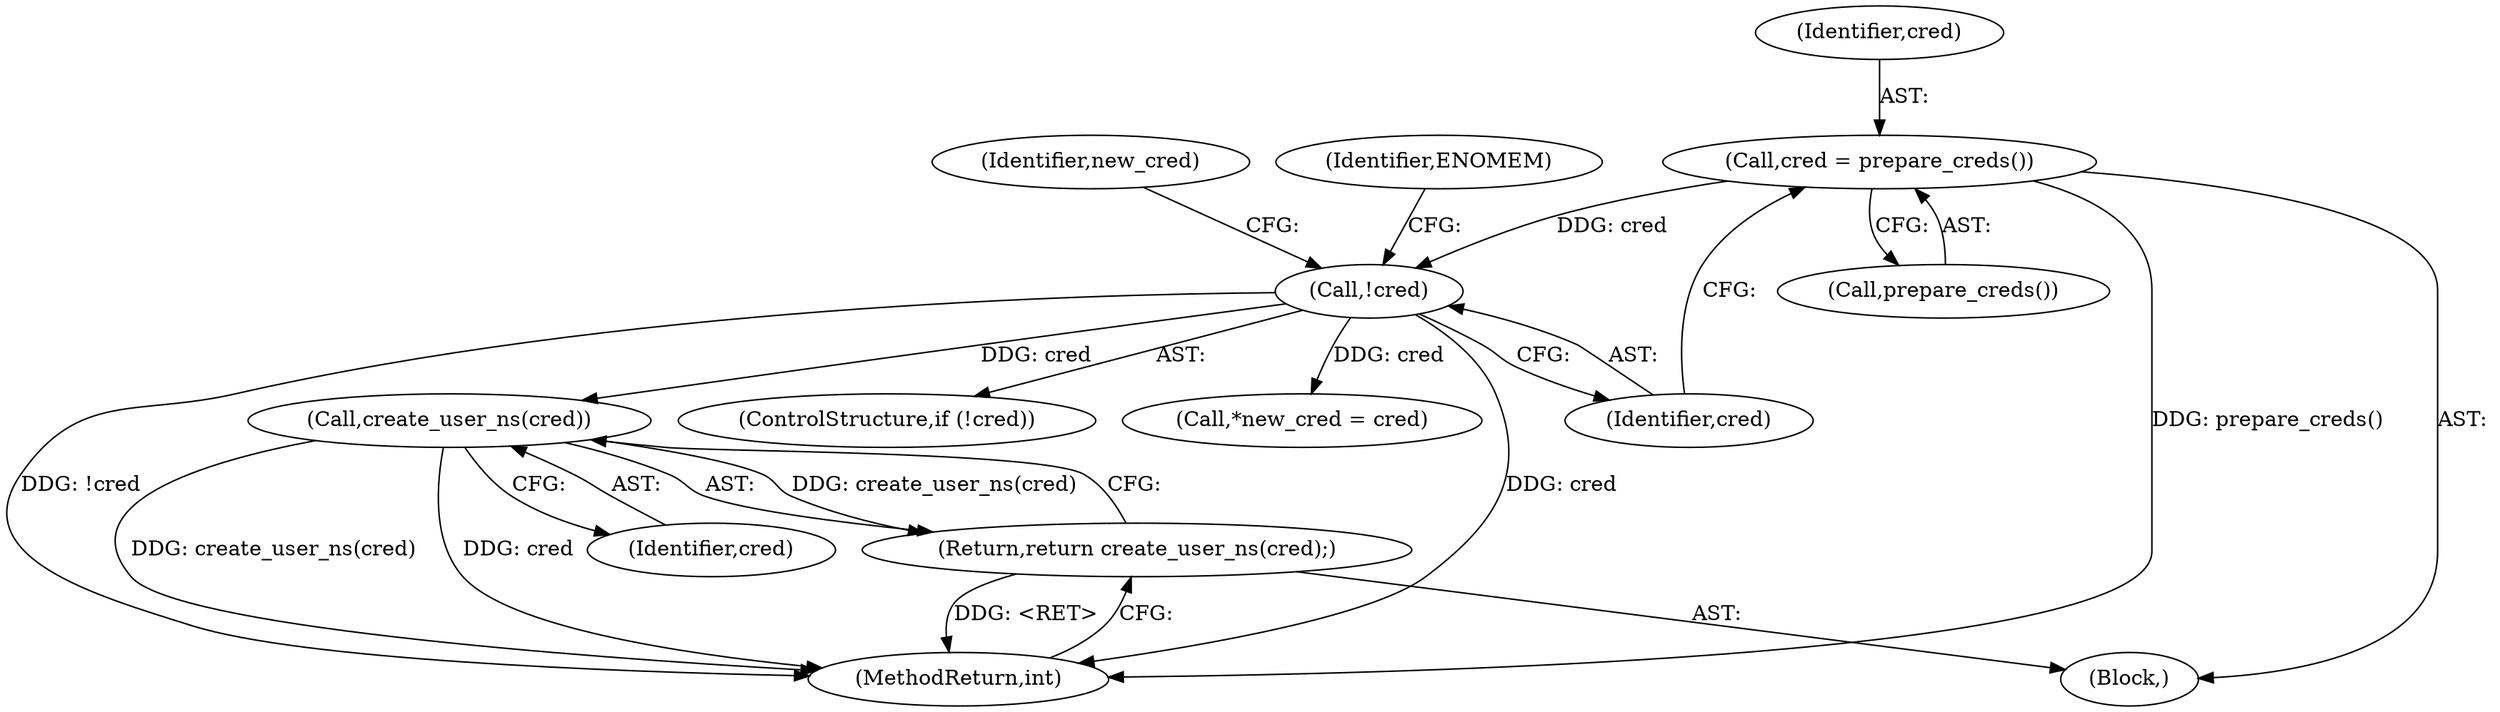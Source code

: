 digraph "1_linux_6160968cee8b90a5dd95318d716e31d7775c4ef3@API" {
"1000126" [label="(Call,create_user_ns(cred))"];
"1000116" [label="(Call,!cred)"];
"1000112" [label="(Call,cred = prepare_creds())"];
"1000125" [label="(Return,return create_user_ns(cred);)"];
"1000116" [label="(Call,!cred)"];
"1000115" [label="(ControlStructure,if (!cred))"];
"1000103" [label="(Block,)"];
"1000112" [label="(Call,cred = prepare_creds())"];
"1000114" [label="(Call,prepare_creds())"];
"1000117" [label="(Identifier,cred)"];
"1000126" [label="(Call,create_user_ns(cred))"];
"1000123" [label="(Identifier,new_cred)"];
"1000121" [label="(Call,*new_cred = cred)"];
"1000127" [label="(Identifier,cred)"];
"1000125" [label="(Return,return create_user_ns(cred);)"];
"1000113" [label="(Identifier,cred)"];
"1000128" [label="(MethodReturn,int)"];
"1000120" [label="(Identifier,ENOMEM)"];
"1000126" -> "1000125"  [label="AST: "];
"1000126" -> "1000127"  [label="CFG: "];
"1000127" -> "1000126"  [label="AST: "];
"1000125" -> "1000126"  [label="CFG: "];
"1000126" -> "1000128"  [label="DDG: create_user_ns(cred)"];
"1000126" -> "1000128"  [label="DDG: cred"];
"1000126" -> "1000125"  [label="DDG: create_user_ns(cred)"];
"1000116" -> "1000126"  [label="DDG: cred"];
"1000116" -> "1000115"  [label="AST: "];
"1000116" -> "1000117"  [label="CFG: "];
"1000117" -> "1000116"  [label="AST: "];
"1000120" -> "1000116"  [label="CFG: "];
"1000123" -> "1000116"  [label="CFG: "];
"1000116" -> "1000128"  [label="DDG: cred"];
"1000116" -> "1000128"  [label="DDG: !cred"];
"1000112" -> "1000116"  [label="DDG: cred"];
"1000116" -> "1000121"  [label="DDG: cred"];
"1000112" -> "1000103"  [label="AST: "];
"1000112" -> "1000114"  [label="CFG: "];
"1000113" -> "1000112"  [label="AST: "];
"1000114" -> "1000112"  [label="AST: "];
"1000117" -> "1000112"  [label="CFG: "];
"1000112" -> "1000128"  [label="DDG: prepare_creds()"];
"1000125" -> "1000103"  [label="AST: "];
"1000128" -> "1000125"  [label="CFG: "];
"1000125" -> "1000128"  [label="DDG: <RET>"];
}

